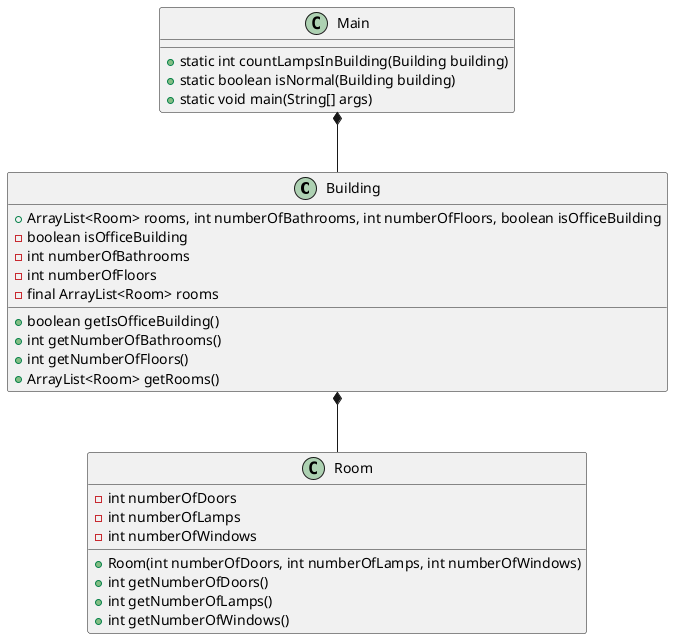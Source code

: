 @startuml
'https://plantuml.com/sequence-diagram

class Building
class Room

Main *-- Building
Building *-- Room

Building : + ArrayList<Room> rooms, int numberOfBathrooms, int numberOfFloors, boolean isOfficeBuilding
Building : + boolean getIsOfficeBuilding()
Building : + int getNumberOfBathrooms()
Building : + int getNumberOfFloors()
Building : + ArrayList<Room> getRooms()
Building : - boolean isOfficeBuilding
Building : - int numberOfBathrooms
Building : - int numberOfFloors
Building : -final ArrayList<Room> rooms

Main : +  static int countLampsInBuilding(Building building)
Main : +  static boolean isNormal(Building building)
Main : + static void main(String[] args)

Room : +  Room(int numberOfDoors, int numberOfLamps, int numberOfWindows)
Room : +  int getNumberOfDoors()
Room : + int getNumberOfLamps()
Room : + int getNumberOfWindows()
Room : - int numberOfDoors
Room : - int numberOfLamps
Room : - int numberOfWindows

@enduml